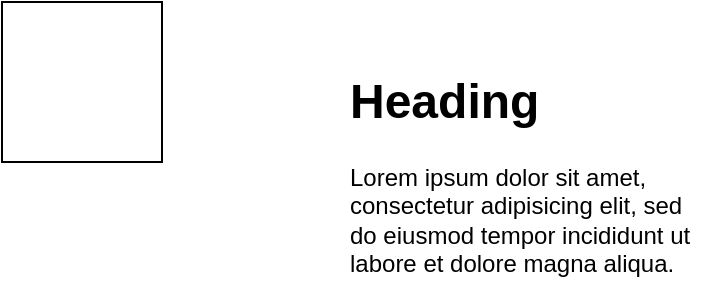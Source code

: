 <mxfile version="17.1.5" type="github">
  <diagram id="kX4VWIYtTFQyk9oUXw7R" name="Page-1">
    <mxGraphModel dx="1038" dy="539" grid="1" gridSize="10" guides="1" tooltips="1" connect="1" arrows="1" fold="1" page="1" pageScale="1" pageWidth="827" pageHeight="1169" math="0" shadow="0">
      <root>
        <mxCell id="0" />
        <mxCell id="1" parent="0" />
        <mxCell id="HAZL6TTkYq8DqpgPbACE-2" value="" style="whiteSpace=wrap;html=1;aspect=fixed;" parent="1" vertex="1">
          <mxGeometry x="150" y="190" width="80" height="80" as="geometry" />
        </mxCell>
        <mxCell id="WihYqvlNUxrmqrIJF_lL-1" value="&lt;h1&gt;Heading&lt;/h1&gt;&lt;p&gt;Lorem ipsum dolor sit amet, consectetur adipisicing elit, sed do eiusmod tempor incididunt ut labore et dolore magna aliqua.&lt;/p&gt;" style="text;html=1;strokeColor=none;fillColor=none;spacing=5;spacingTop=-20;whiteSpace=wrap;overflow=hidden;rounded=0;" vertex="1" parent="1">
          <mxGeometry x="319" y="220" width="190" height="120" as="geometry" />
        </mxCell>
      </root>
    </mxGraphModel>
  </diagram>
</mxfile>
